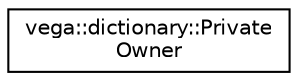 digraph "Graphical Class Hierarchy"
{
  edge [fontname="Helvetica",fontsize="10",labelfontname="Helvetica",labelfontsize="10"];
  node [fontname="Helvetica",fontsize="10",shape=record];
  rankdir="LR";
  Node0 [label="vega::dictionary::Private\lOwner",height=0.2,width=0.4,color="black", fillcolor="white", style="filled",URL="$classvega_1_1dictionary_1_1PrivateOwner.html"];
}
